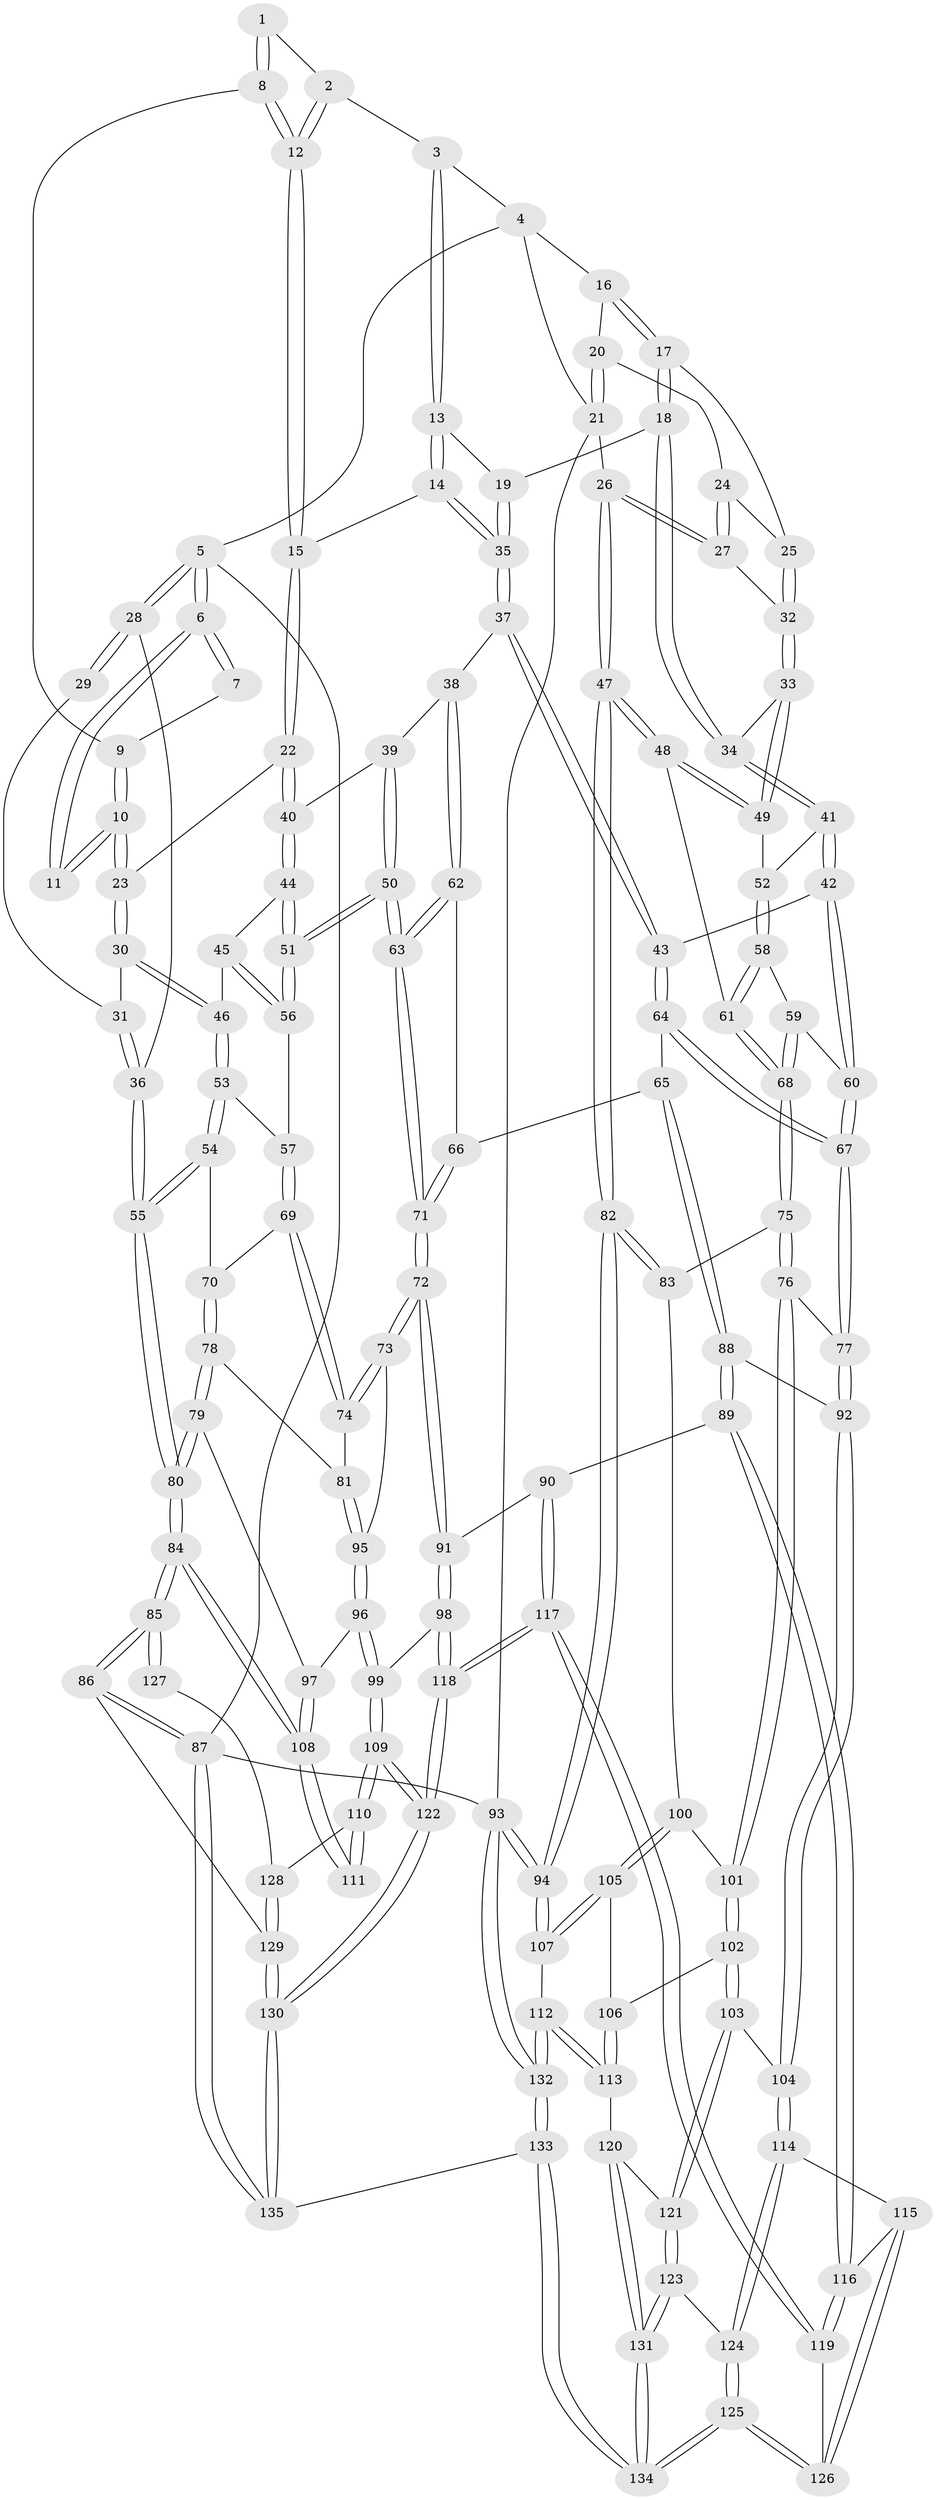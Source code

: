 // Generated by graph-tools (version 1.1) at 2025/51/03/09/25 03:51:02]
// undirected, 135 vertices, 334 edges
graph export_dot {
graph [start="1"]
  node [color=gray90,style=filled];
  1 [pos="+0.3363810383979359+0"];
  2 [pos="+0.6070417096544003+0"];
  3 [pos="+0.6449945873936818+0"];
  4 [pos="+0.7273816377084422+0"];
  5 [pos="+0+0"];
  6 [pos="+0+0"];
  7 [pos="+0.20858974382582193+0"];
  8 [pos="+0.3453596274299799+0.07950981705020493"];
  9 [pos="+0.2152906274179466+0.029298130396325013"];
  10 [pos="+0.18220685849051793+0.12600943766699557"];
  11 [pos="+0.08027821104699392+0.09090363283821684"];
  12 [pos="+0.3640097774764668+0.13164892333196063"];
  13 [pos="+0.5843711714213494+0.11045066387625158"];
  14 [pos="+0.421811225792616+0.16730637744308202"];
  15 [pos="+0.36606264979162856+0.16981144685576832"];
  16 [pos="+0.8093803432634417+0"];
  17 [pos="+0.7930972939191838+0.14688771680024454"];
  18 [pos="+0.7013875918064777+0.2242874772263984"];
  19 [pos="+0.5960689850020156+0.13350098015856735"];
  20 [pos="+0.9571192524577464+0.09487502414016037"];
  21 [pos="+1+0.062411229326505384"];
  22 [pos="+0.3323769579970238+0.20422020825359874"];
  23 [pos="+0.22792259386789926+0.20366954633161113"];
  24 [pos="+0.9478823950123223+0.11881112332087108"];
  25 [pos="+0.8431086067107089+0.18015872433906893"];
  26 [pos="+1+0.3151565149694158"];
  27 [pos="+0.9476515486701002+0.2110456708468663"];
  28 [pos="+0+0.20615288080794333"];
  29 [pos="+0.05286151149434552+0.15311712510794692"];
  30 [pos="+0.14743642990808184+0.2914046519751461"];
  31 [pos="+0.05635846020489387+0.2140935981653193"];
  32 [pos="+0.8825426147331885+0.27057022424923366"];
  33 [pos="+0.8725236762043314+0.30864370596012436"];
  34 [pos="+0.7072754344636092+0.25528004471624904"];
  35 [pos="+0.5333457513571208+0.3042845153713063"];
  36 [pos="+0+0.27466942421145785"];
  37 [pos="+0.535480972380321+0.3584280756868811"];
  38 [pos="+0.5239951252329066+0.3612615577094548"];
  39 [pos="+0.4486251844513146+0.3322072087299118"];
  40 [pos="+0.3561637317094203+0.2744557340859713"];
  41 [pos="+0.6633694394178387+0.346006230830102"];
  42 [pos="+0.6178375351994826+0.38842931894293165"];
  43 [pos="+0.6098133349836663+0.38867612910295524"];
  44 [pos="+0.3184561827544753+0.39171655198811584"];
  45 [pos="+0.20681204458321906+0.3371580494003108"];
  46 [pos="+0.1448031853400826+0.30012987917817485"];
  47 [pos="+1+0.47862334152867025"];
  48 [pos="+0.983099325555129+0.43105463371769887"];
  49 [pos="+0.8849281678359375+0.3408984292814712"];
  50 [pos="+0.33766271873047604+0.45912109305388193"];
  51 [pos="+0.3229782252519252+0.4443234845280965"];
  52 [pos="+0.789380666602009+0.3894578659402229"];
  53 [pos="+0.11788011959998823+0.34193046068609906"];
  54 [pos="+0+0.4048920368561741"];
  55 [pos="+0+0.44222676955935875"];
  56 [pos="+0.26796235939147556+0.44951922968189256"];
  57 [pos="+0.19925355154119287+0.46113136995334636"];
  58 [pos="+0.779253226498053+0.4268825135872665"];
  59 [pos="+0.7187236601956601+0.47189211942508913"];
  60 [pos="+0.6735380970824149+0.46186577647106175"];
  61 [pos="+0.8496724373363226+0.5075444546402934"];
  62 [pos="+0.4496286270519213+0.44979950859154294"];
  63 [pos="+0.3611246832014961+0.48954990833894185"];
  64 [pos="+0.5427034128720931+0.536799177137274"];
  65 [pos="+0.5400776626076665+0.5385890032904713"];
  66 [pos="+0.5309916850151258+0.5356330969179438"];
  67 [pos="+0.6564975560986787+0.5667752257852468"];
  68 [pos="+0.8074581629577272+0.551714907407533"];
  69 [pos="+0.1957412101559157+0.4700571037830671"];
  70 [pos="+0.12039744764506642+0.5139306323392768"];
  71 [pos="+0.361377368144204+0.5653709755383799"];
  72 [pos="+0.35911966536940576+0.5741009377912568"];
  73 [pos="+0.2852574528425757+0.5707127256731308"];
  74 [pos="+0.20750602892950498+0.5236611718461148"];
  75 [pos="+0.8040093643251172+0.5674162032435651"];
  76 [pos="+0.6928112074983607+0.6252221766922216"];
  77 [pos="+0.678917271962902+0.6218654275116894"];
  78 [pos="+0.11599286774992074+0.5616050378890215"];
  79 [pos="+0.06766148382170764+0.5963429164309616"];
  80 [pos="+0+0.6122711475896038"];
  81 [pos="+0.17499294286601227+0.5834700881315926"];
  82 [pos="+1+0.6459415491313146"];
  83 [pos="+0.8562121247418957+0.6399413436082885"];
  84 [pos="+0+0.6419570652421475"];
  85 [pos="+0+0.6431659902180012"];
  86 [pos="+0+0.9365256065771581"];
  87 [pos="+0+1"];
  88 [pos="+0.5222882386210096+0.7130466867495324"];
  89 [pos="+0.5185275527969068+0.7141663613216476"];
  90 [pos="+0.4386179548401538+0.7151036093645792"];
  91 [pos="+0.38468850474434013+0.7019791076037916"];
  92 [pos="+0.5336906109382299+0.7142280864378105"];
  93 [pos="+1+1"];
  94 [pos="+1+0.7034865180098867"];
  95 [pos="+0.1914471919210248+0.6140674164608615"];
  96 [pos="+0.18426605818226752+0.7005186579737773"];
  97 [pos="+0.17132633793551827+0.7047024377934448"];
  98 [pos="+0.3462256403857608+0.7287967535223371"];
  99 [pos="+0.2628110221390546+0.7230545882434851"];
  100 [pos="+0.8182736870186934+0.7251587353073063"];
  101 [pos="+0.700726582426569+0.6394132372471499"];
  102 [pos="+0.714364939713173+0.7842062481422742"];
  103 [pos="+0.7114609981195642+0.7872126348720064"];
  104 [pos="+0.6311101227286022+0.7945031568065757"];
  105 [pos="+0.8185549958461221+0.7381618494437878"];
  106 [pos="+0.8095417432359349+0.7494173453108786"];
  107 [pos="+0.9417317649642989+0.7772159691876411"];
  108 [pos="+0.12985095855805442+0.7397973601703324"];
  109 [pos="+0.1620711341674026+0.9061120768640069"];
  110 [pos="+0.11989883550516661+0.8537839029630884"];
  111 [pos="+0.11747843177940395+0.8292558479440987"];
  112 [pos="+0.8548374576409892+0.8936358663555992"];
  113 [pos="+0.8371258667319913+0.88711665139813"];
  114 [pos="+0.6282418498297732+0.823485599436245"];
  115 [pos="+0.5734626729232064+0.8587741698711272"];
  116 [pos="+0.5238940235577971+0.8576294380183009"];
  117 [pos="+0.45312722498597097+0.929426445835009"];
  118 [pos="+0.2731763489989539+1"];
  119 [pos="+0.5147833981027358+0.9158560799093155"];
  120 [pos="+0.7965499425101745+0.8931967706958593"];
  121 [pos="+0.7457165396305013+0.8687686108961946"];
  122 [pos="+0.26112712374156943+1"];
  123 [pos="+0.6716551938422416+0.9228034611712979"];
  124 [pos="+0.6328425909420531+0.884660486475673"];
  125 [pos="+0.5478775840339841+0.9299375252929805"];
  126 [pos="+0.5459975197490038+0.92889050728852"];
  127 [pos="+0+0.7510175725522343"];
  128 [pos="+0.05139450698531048+0.8650867730763924"];
  129 [pos="+0+0.9062941296291948"];
  130 [pos="+0.2517608896268725+1"];
  131 [pos="+0.6891707534128161+1"];
  132 [pos="+1+1"];
  133 [pos="+0.6784381774587936+1"];
  134 [pos="+0.674695310549156+1"];
  135 [pos="+0.24825463301803713+1"];
  1 -- 2;
  1 -- 8;
  1 -- 8;
  2 -- 3;
  2 -- 12;
  2 -- 12;
  3 -- 4;
  3 -- 13;
  3 -- 13;
  4 -- 5;
  4 -- 16;
  4 -- 21;
  5 -- 6;
  5 -- 6;
  5 -- 28;
  5 -- 28;
  5 -- 87;
  6 -- 7;
  6 -- 7;
  6 -- 11;
  6 -- 11;
  7 -- 9;
  8 -- 9;
  8 -- 12;
  8 -- 12;
  9 -- 10;
  9 -- 10;
  10 -- 11;
  10 -- 11;
  10 -- 23;
  10 -- 23;
  12 -- 15;
  12 -- 15;
  13 -- 14;
  13 -- 14;
  13 -- 19;
  14 -- 15;
  14 -- 35;
  14 -- 35;
  15 -- 22;
  15 -- 22;
  16 -- 17;
  16 -- 17;
  16 -- 20;
  17 -- 18;
  17 -- 18;
  17 -- 25;
  18 -- 19;
  18 -- 34;
  18 -- 34;
  19 -- 35;
  19 -- 35;
  20 -- 21;
  20 -- 21;
  20 -- 24;
  21 -- 26;
  21 -- 93;
  22 -- 23;
  22 -- 40;
  22 -- 40;
  23 -- 30;
  23 -- 30;
  24 -- 25;
  24 -- 27;
  24 -- 27;
  25 -- 32;
  25 -- 32;
  26 -- 27;
  26 -- 27;
  26 -- 47;
  26 -- 47;
  27 -- 32;
  28 -- 29;
  28 -- 29;
  28 -- 36;
  29 -- 31;
  30 -- 31;
  30 -- 46;
  30 -- 46;
  31 -- 36;
  31 -- 36;
  32 -- 33;
  32 -- 33;
  33 -- 34;
  33 -- 49;
  33 -- 49;
  34 -- 41;
  34 -- 41;
  35 -- 37;
  35 -- 37;
  36 -- 55;
  36 -- 55;
  37 -- 38;
  37 -- 43;
  37 -- 43;
  38 -- 39;
  38 -- 62;
  38 -- 62;
  39 -- 40;
  39 -- 50;
  39 -- 50;
  40 -- 44;
  40 -- 44;
  41 -- 42;
  41 -- 42;
  41 -- 52;
  42 -- 43;
  42 -- 60;
  42 -- 60;
  43 -- 64;
  43 -- 64;
  44 -- 45;
  44 -- 51;
  44 -- 51;
  45 -- 46;
  45 -- 56;
  45 -- 56;
  46 -- 53;
  46 -- 53;
  47 -- 48;
  47 -- 48;
  47 -- 82;
  47 -- 82;
  48 -- 49;
  48 -- 49;
  48 -- 61;
  49 -- 52;
  50 -- 51;
  50 -- 51;
  50 -- 63;
  50 -- 63;
  51 -- 56;
  51 -- 56;
  52 -- 58;
  52 -- 58;
  53 -- 54;
  53 -- 54;
  53 -- 57;
  54 -- 55;
  54 -- 55;
  54 -- 70;
  55 -- 80;
  55 -- 80;
  56 -- 57;
  57 -- 69;
  57 -- 69;
  58 -- 59;
  58 -- 61;
  58 -- 61;
  59 -- 60;
  59 -- 68;
  59 -- 68;
  60 -- 67;
  60 -- 67;
  61 -- 68;
  61 -- 68;
  62 -- 63;
  62 -- 63;
  62 -- 66;
  63 -- 71;
  63 -- 71;
  64 -- 65;
  64 -- 67;
  64 -- 67;
  65 -- 66;
  65 -- 88;
  65 -- 88;
  66 -- 71;
  66 -- 71;
  67 -- 77;
  67 -- 77;
  68 -- 75;
  68 -- 75;
  69 -- 70;
  69 -- 74;
  69 -- 74;
  70 -- 78;
  70 -- 78;
  71 -- 72;
  71 -- 72;
  72 -- 73;
  72 -- 73;
  72 -- 91;
  72 -- 91;
  73 -- 74;
  73 -- 74;
  73 -- 95;
  74 -- 81;
  75 -- 76;
  75 -- 76;
  75 -- 83;
  76 -- 77;
  76 -- 101;
  76 -- 101;
  77 -- 92;
  77 -- 92;
  78 -- 79;
  78 -- 79;
  78 -- 81;
  79 -- 80;
  79 -- 80;
  79 -- 97;
  80 -- 84;
  80 -- 84;
  81 -- 95;
  81 -- 95;
  82 -- 83;
  82 -- 83;
  82 -- 94;
  82 -- 94;
  83 -- 100;
  84 -- 85;
  84 -- 85;
  84 -- 108;
  84 -- 108;
  85 -- 86;
  85 -- 86;
  85 -- 127;
  85 -- 127;
  86 -- 87;
  86 -- 87;
  86 -- 129;
  87 -- 135;
  87 -- 135;
  87 -- 93;
  88 -- 89;
  88 -- 89;
  88 -- 92;
  89 -- 90;
  89 -- 116;
  89 -- 116;
  90 -- 91;
  90 -- 117;
  90 -- 117;
  91 -- 98;
  91 -- 98;
  92 -- 104;
  92 -- 104;
  93 -- 94;
  93 -- 94;
  93 -- 132;
  93 -- 132;
  94 -- 107;
  94 -- 107;
  95 -- 96;
  95 -- 96;
  96 -- 97;
  96 -- 99;
  96 -- 99;
  97 -- 108;
  97 -- 108;
  98 -- 99;
  98 -- 118;
  98 -- 118;
  99 -- 109;
  99 -- 109;
  100 -- 101;
  100 -- 105;
  100 -- 105;
  101 -- 102;
  101 -- 102;
  102 -- 103;
  102 -- 103;
  102 -- 106;
  103 -- 104;
  103 -- 121;
  103 -- 121;
  104 -- 114;
  104 -- 114;
  105 -- 106;
  105 -- 107;
  105 -- 107;
  106 -- 113;
  106 -- 113;
  107 -- 112;
  108 -- 111;
  108 -- 111;
  109 -- 110;
  109 -- 110;
  109 -- 122;
  109 -- 122;
  110 -- 111;
  110 -- 111;
  110 -- 128;
  112 -- 113;
  112 -- 113;
  112 -- 132;
  112 -- 132;
  113 -- 120;
  114 -- 115;
  114 -- 124;
  114 -- 124;
  115 -- 116;
  115 -- 126;
  115 -- 126;
  116 -- 119;
  116 -- 119;
  117 -- 118;
  117 -- 118;
  117 -- 119;
  117 -- 119;
  118 -- 122;
  118 -- 122;
  119 -- 126;
  120 -- 121;
  120 -- 131;
  120 -- 131;
  121 -- 123;
  121 -- 123;
  122 -- 130;
  122 -- 130;
  123 -- 124;
  123 -- 131;
  123 -- 131;
  124 -- 125;
  124 -- 125;
  125 -- 126;
  125 -- 126;
  125 -- 134;
  125 -- 134;
  127 -- 128;
  128 -- 129;
  128 -- 129;
  129 -- 130;
  129 -- 130;
  130 -- 135;
  130 -- 135;
  131 -- 134;
  131 -- 134;
  132 -- 133;
  132 -- 133;
  133 -- 134;
  133 -- 134;
  133 -- 135;
}
